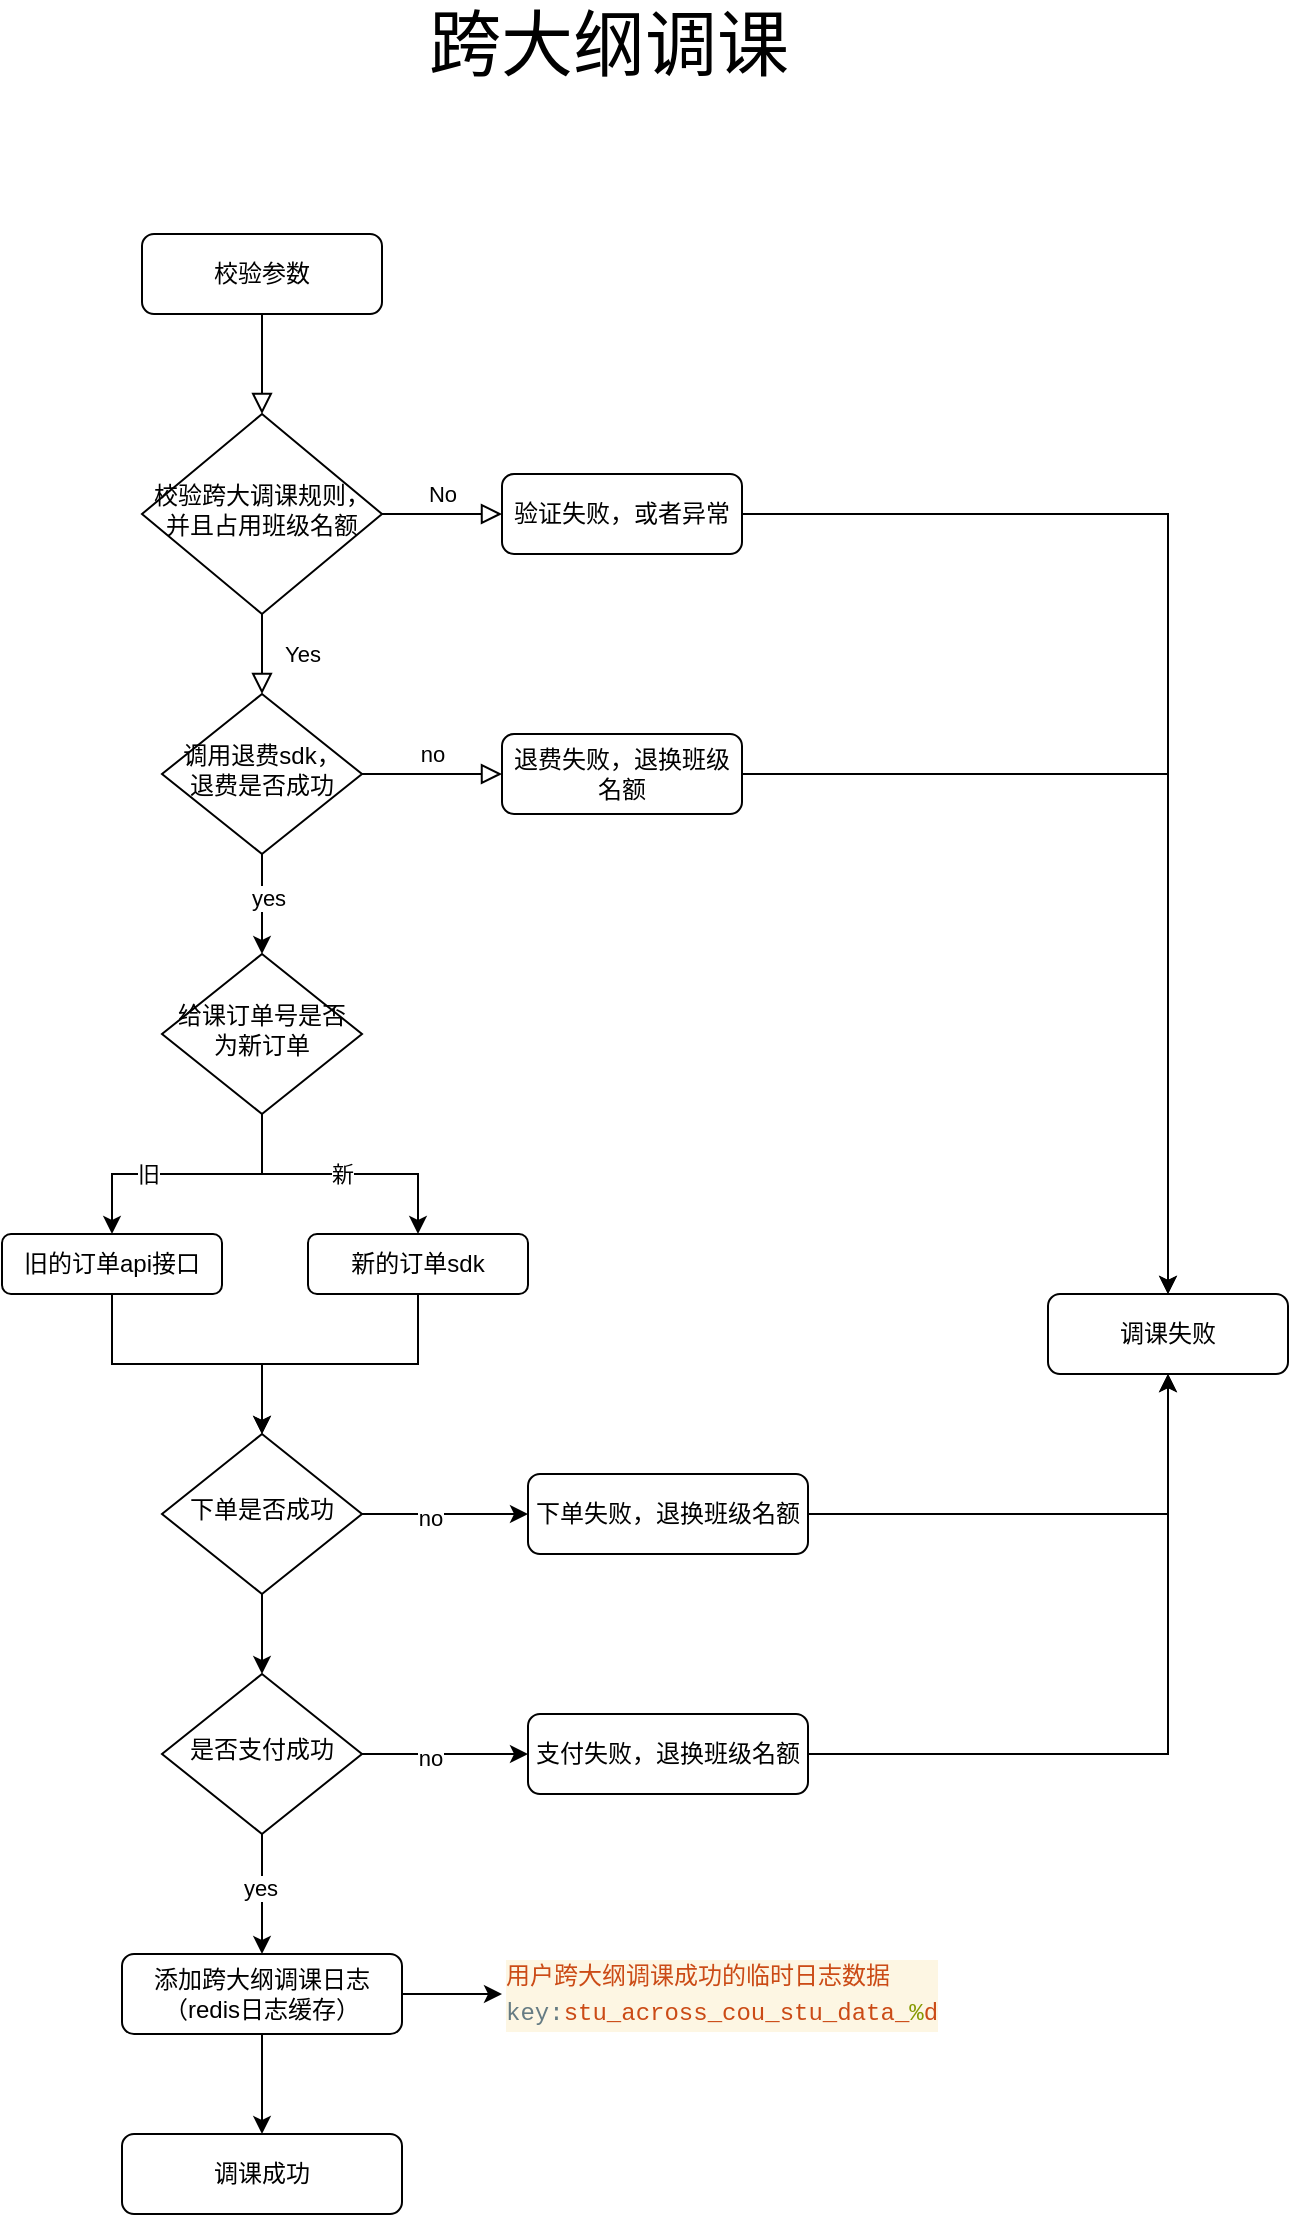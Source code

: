 <mxfile version="13.10.1" type="github">
  <diagram id="C5RBs43oDa-KdzZeNtuy" name="Page-1">
    <mxGraphModel dx="2222" dy="644" grid="1" gridSize="10" guides="1" tooltips="1" connect="1" arrows="1" fold="1" page="1" pageScale="1" pageWidth="827" pageHeight="1169" math="0" shadow="0">
      <root>
        <mxCell id="WIyWlLk6GJQsqaUBKTNV-0" />
        <mxCell id="WIyWlLk6GJQsqaUBKTNV-1" parent="WIyWlLk6GJQsqaUBKTNV-0" />
        <mxCell id="WIyWlLk6GJQsqaUBKTNV-2" value="" style="rounded=0;html=1;jettySize=auto;orthogonalLoop=1;fontSize=11;endArrow=block;endFill=0;endSize=8;strokeWidth=1;shadow=0;labelBackgroundColor=none;edgeStyle=orthogonalEdgeStyle;" parent="WIyWlLk6GJQsqaUBKTNV-1" source="WIyWlLk6GJQsqaUBKTNV-3" target="WIyWlLk6GJQsqaUBKTNV-6" edge="1">
          <mxGeometry relative="1" as="geometry" />
        </mxCell>
        <mxCell id="WIyWlLk6GJQsqaUBKTNV-3" value="校验参数" style="rounded=1;whiteSpace=wrap;html=1;fontSize=12;glass=0;strokeWidth=1;shadow=0;" parent="WIyWlLk6GJQsqaUBKTNV-1" vertex="1">
          <mxGeometry x="-683" y="140" width="120" height="40" as="geometry" />
        </mxCell>
        <mxCell id="WIyWlLk6GJQsqaUBKTNV-4" value="Yes" style="rounded=0;html=1;jettySize=auto;orthogonalLoop=1;fontSize=11;endArrow=block;endFill=0;endSize=8;strokeWidth=1;shadow=0;labelBackgroundColor=none;edgeStyle=orthogonalEdgeStyle;" parent="WIyWlLk6GJQsqaUBKTNV-1" source="WIyWlLk6GJQsqaUBKTNV-6" target="WIyWlLk6GJQsqaUBKTNV-10" edge="1">
          <mxGeometry y="20" relative="1" as="geometry">
            <mxPoint as="offset" />
          </mxGeometry>
        </mxCell>
        <mxCell id="WIyWlLk6GJQsqaUBKTNV-5" value="No" style="edgeStyle=orthogonalEdgeStyle;rounded=0;html=1;jettySize=auto;orthogonalLoop=1;fontSize=11;endArrow=block;endFill=0;endSize=8;strokeWidth=1;shadow=0;labelBackgroundColor=none;" parent="WIyWlLk6GJQsqaUBKTNV-1" source="WIyWlLk6GJQsqaUBKTNV-6" target="WIyWlLk6GJQsqaUBKTNV-7" edge="1">
          <mxGeometry y="10" relative="1" as="geometry">
            <mxPoint as="offset" />
          </mxGeometry>
        </mxCell>
        <mxCell id="WIyWlLk6GJQsqaUBKTNV-6" value="校验跨大调课规则，并且占用班级名额" style="rhombus;whiteSpace=wrap;html=1;shadow=0;fontFamily=Helvetica;fontSize=12;align=center;strokeWidth=1;spacing=6;spacingTop=-4;" parent="WIyWlLk6GJQsqaUBKTNV-1" vertex="1">
          <mxGeometry x="-683" y="230" width="120" height="100" as="geometry" />
        </mxCell>
        <mxCell id="LvaqYoD3ecBeKW2FP5gJ-37" style="edgeStyle=orthogonalEdgeStyle;rounded=0;orthogonalLoop=1;jettySize=auto;html=1;exitX=1;exitY=0.5;exitDx=0;exitDy=0;entryX=0.5;entryY=0;entryDx=0;entryDy=0;" edge="1" parent="WIyWlLk6GJQsqaUBKTNV-1" source="WIyWlLk6GJQsqaUBKTNV-7" target="LvaqYoD3ecBeKW2FP5gJ-2">
          <mxGeometry relative="1" as="geometry" />
        </mxCell>
        <mxCell id="WIyWlLk6GJQsqaUBKTNV-7" value="验证失败，或者异常" style="rounded=1;whiteSpace=wrap;html=1;fontSize=12;glass=0;strokeWidth=1;shadow=0;" parent="WIyWlLk6GJQsqaUBKTNV-1" vertex="1">
          <mxGeometry x="-503" y="260" width="120" height="40" as="geometry" />
        </mxCell>
        <mxCell id="WIyWlLk6GJQsqaUBKTNV-9" value="no" style="edgeStyle=orthogonalEdgeStyle;rounded=0;html=1;jettySize=auto;orthogonalLoop=1;fontSize=11;endArrow=block;endFill=0;endSize=8;strokeWidth=1;shadow=0;labelBackgroundColor=none;" parent="WIyWlLk6GJQsqaUBKTNV-1" source="WIyWlLk6GJQsqaUBKTNV-10" target="WIyWlLk6GJQsqaUBKTNV-12" edge="1">
          <mxGeometry y="10" relative="1" as="geometry">
            <mxPoint as="offset" />
          </mxGeometry>
        </mxCell>
        <mxCell id="LvaqYoD3ecBeKW2FP5gJ-9" value="" style="edgeStyle=orthogonalEdgeStyle;rounded=0;orthogonalLoop=1;jettySize=auto;html=1;" edge="1" parent="WIyWlLk6GJQsqaUBKTNV-1" source="WIyWlLk6GJQsqaUBKTNV-10" target="LvaqYoD3ecBeKW2FP5gJ-7">
          <mxGeometry relative="1" as="geometry" />
        </mxCell>
        <mxCell id="LvaqYoD3ecBeKW2FP5gJ-10" value="yes" style="edgeLabel;html=1;align=center;verticalAlign=middle;resizable=0;points=[];" vertex="1" connectable="0" parent="LvaqYoD3ecBeKW2FP5gJ-9">
          <mxGeometry x="-0.137" y="3" relative="1" as="geometry">
            <mxPoint as="offset" />
          </mxGeometry>
        </mxCell>
        <mxCell id="WIyWlLk6GJQsqaUBKTNV-10" value="调用退费sdk，退费是否成功" style="rhombus;whiteSpace=wrap;html=1;shadow=0;fontFamily=Helvetica;fontSize=12;align=center;strokeWidth=1;spacing=6;spacingTop=-4;" parent="WIyWlLk6GJQsqaUBKTNV-1" vertex="1">
          <mxGeometry x="-673" y="370" width="100" height="80" as="geometry" />
        </mxCell>
        <mxCell id="LvaqYoD3ecBeKW2FP5gJ-39" style="edgeStyle=orthogonalEdgeStyle;rounded=0;orthogonalLoop=1;jettySize=auto;html=1;entryX=0.5;entryY=0;entryDx=0;entryDy=0;" edge="1" parent="WIyWlLk6GJQsqaUBKTNV-1" source="WIyWlLk6GJQsqaUBKTNV-12" target="LvaqYoD3ecBeKW2FP5gJ-2">
          <mxGeometry relative="1" as="geometry" />
        </mxCell>
        <mxCell id="WIyWlLk6GJQsqaUBKTNV-12" value="退费失败，退换班级名额" style="rounded=1;whiteSpace=wrap;html=1;fontSize=12;glass=0;strokeWidth=1;shadow=0;" parent="WIyWlLk6GJQsqaUBKTNV-1" vertex="1">
          <mxGeometry x="-503" y="390" width="120" height="40" as="geometry" />
        </mxCell>
        <mxCell id="LvaqYoD3ecBeKW2FP5gJ-0" value="&lt;font style=&quot;font-size: 36px&quot;&gt;跨大纲调课&lt;/font&gt;" style="text;html=1;align=center;verticalAlign=middle;resizable=0;points=[];autosize=1;" vertex="1" parent="WIyWlLk6GJQsqaUBKTNV-1">
          <mxGeometry x="-550" y="30" width="200" height="30" as="geometry" />
        </mxCell>
        <mxCell id="LvaqYoD3ecBeKW2FP5gJ-2" value="调课失败" style="rounded=1;whiteSpace=wrap;html=1;fontSize=12;glass=0;strokeWidth=1;shadow=0;" vertex="1" parent="WIyWlLk6GJQsqaUBKTNV-1">
          <mxGeometry x="-230" y="670" width="120" height="40" as="geometry" />
        </mxCell>
        <mxCell id="LvaqYoD3ecBeKW2FP5gJ-17" style="edgeStyle=orthogonalEdgeStyle;rounded=0;orthogonalLoop=1;jettySize=auto;html=1;exitX=0.5;exitY=1;exitDx=0;exitDy=0;" edge="1" parent="WIyWlLk6GJQsqaUBKTNV-1" source="LvaqYoD3ecBeKW2FP5gJ-7" target="LvaqYoD3ecBeKW2FP5gJ-24">
          <mxGeometry relative="1" as="geometry">
            <mxPoint x="-703" y="620" as="targetPoint" />
          </mxGeometry>
        </mxCell>
        <mxCell id="LvaqYoD3ecBeKW2FP5gJ-19" value="旧" style="edgeLabel;html=1;align=center;verticalAlign=middle;resizable=0;points=[];" vertex="1" connectable="0" parent="LvaqYoD3ecBeKW2FP5gJ-17">
          <mxGeometry x="0.292" relative="1" as="geometry">
            <mxPoint as="offset" />
          </mxGeometry>
        </mxCell>
        <mxCell id="LvaqYoD3ecBeKW2FP5gJ-18" style="edgeStyle=orthogonalEdgeStyle;rounded=0;orthogonalLoop=1;jettySize=auto;html=1;entryX=0.5;entryY=0;entryDx=0;entryDy=0;exitX=0.5;exitY=1;exitDx=0;exitDy=0;" edge="1" parent="WIyWlLk6GJQsqaUBKTNV-1" source="LvaqYoD3ecBeKW2FP5gJ-7" target="LvaqYoD3ecBeKW2FP5gJ-25">
          <mxGeometry relative="1" as="geometry">
            <mxPoint x="-533" y="620" as="targetPoint" />
          </mxGeometry>
        </mxCell>
        <mxCell id="LvaqYoD3ecBeKW2FP5gJ-20" value="新" style="edgeLabel;html=1;align=center;verticalAlign=middle;resizable=0;points=[];" vertex="1" connectable="0" parent="LvaqYoD3ecBeKW2FP5gJ-18">
          <mxGeometry x="0.011" relative="1" as="geometry">
            <mxPoint as="offset" />
          </mxGeometry>
        </mxCell>
        <mxCell id="LvaqYoD3ecBeKW2FP5gJ-7" value="给课订单号是否为新订单" style="rhombus;whiteSpace=wrap;html=1;shadow=0;fontFamily=Helvetica;fontSize=12;align=center;strokeWidth=1;spacing=6;spacingTop=-4;" vertex="1" parent="WIyWlLk6GJQsqaUBKTNV-1">
          <mxGeometry x="-673" y="500" width="100" height="80" as="geometry" />
        </mxCell>
        <mxCell id="LvaqYoD3ecBeKW2FP5gJ-40" style="edgeStyle=orthogonalEdgeStyle;rounded=0;orthogonalLoop=1;jettySize=auto;html=1;entryX=0.5;entryY=1;entryDx=0;entryDy=0;" edge="1" parent="WIyWlLk6GJQsqaUBKTNV-1" source="LvaqYoD3ecBeKW2FP5gJ-13" target="LvaqYoD3ecBeKW2FP5gJ-2">
          <mxGeometry relative="1" as="geometry" />
        </mxCell>
        <mxCell id="LvaqYoD3ecBeKW2FP5gJ-13" value="下单失败，退换班级名额" style="rounded=1;whiteSpace=wrap;html=1;fontSize=12;glass=0;strokeWidth=1;shadow=0;" vertex="1" parent="WIyWlLk6GJQsqaUBKTNV-1">
          <mxGeometry x="-490" y="760" width="140" height="40" as="geometry" />
        </mxCell>
        <mxCell id="LvaqYoD3ecBeKW2FP5gJ-27" style="edgeStyle=orthogonalEdgeStyle;rounded=0;orthogonalLoop=1;jettySize=auto;html=1;exitX=0.5;exitY=1;exitDx=0;exitDy=0;entryX=0.5;entryY=0;entryDx=0;entryDy=0;" edge="1" parent="WIyWlLk6GJQsqaUBKTNV-1" source="LvaqYoD3ecBeKW2FP5gJ-24" target="LvaqYoD3ecBeKW2FP5gJ-26">
          <mxGeometry relative="1" as="geometry" />
        </mxCell>
        <mxCell id="LvaqYoD3ecBeKW2FP5gJ-24" value="&lt;span&gt;旧的订单api接口&lt;/span&gt;" style="rounded=1;whiteSpace=wrap;html=1;" vertex="1" parent="WIyWlLk6GJQsqaUBKTNV-1">
          <mxGeometry x="-753" y="640" width="110" height="30" as="geometry" />
        </mxCell>
        <mxCell id="LvaqYoD3ecBeKW2FP5gJ-29" style="edgeStyle=orthogonalEdgeStyle;rounded=0;orthogonalLoop=1;jettySize=auto;html=1;entryX=0.5;entryY=0;entryDx=0;entryDy=0;" edge="1" parent="WIyWlLk6GJQsqaUBKTNV-1" source="LvaqYoD3ecBeKW2FP5gJ-25" target="LvaqYoD3ecBeKW2FP5gJ-26">
          <mxGeometry relative="1" as="geometry" />
        </mxCell>
        <mxCell id="LvaqYoD3ecBeKW2FP5gJ-25" value="新的订单sdk" style="rounded=1;whiteSpace=wrap;html=1;" vertex="1" parent="WIyWlLk6GJQsqaUBKTNV-1">
          <mxGeometry x="-600" y="640" width="110" height="30" as="geometry" />
        </mxCell>
        <mxCell id="LvaqYoD3ecBeKW2FP5gJ-30" style="edgeStyle=orthogonalEdgeStyle;rounded=0;orthogonalLoop=1;jettySize=auto;html=1;exitX=1;exitY=0.5;exitDx=0;exitDy=0;entryX=0;entryY=0.5;entryDx=0;entryDy=0;" edge="1" parent="WIyWlLk6GJQsqaUBKTNV-1" source="LvaqYoD3ecBeKW2FP5gJ-26" target="LvaqYoD3ecBeKW2FP5gJ-13">
          <mxGeometry relative="1" as="geometry" />
        </mxCell>
        <mxCell id="LvaqYoD3ecBeKW2FP5gJ-32" value="no" style="edgeLabel;html=1;align=center;verticalAlign=middle;resizable=0;points=[];" vertex="1" connectable="0" parent="LvaqYoD3ecBeKW2FP5gJ-30">
          <mxGeometry x="-0.18" y="-2" relative="1" as="geometry">
            <mxPoint as="offset" />
          </mxGeometry>
        </mxCell>
        <mxCell id="LvaqYoD3ecBeKW2FP5gJ-46" style="edgeStyle=orthogonalEdgeStyle;rounded=0;orthogonalLoop=1;jettySize=auto;html=1;exitX=0.5;exitY=1;exitDx=0;exitDy=0;" edge="1" parent="WIyWlLk6GJQsqaUBKTNV-1" source="LvaqYoD3ecBeKW2FP5gJ-26" target="LvaqYoD3ecBeKW2FP5gJ-45">
          <mxGeometry relative="1" as="geometry" />
        </mxCell>
        <mxCell id="LvaqYoD3ecBeKW2FP5gJ-26" value="下单是否成功" style="rhombus;whiteSpace=wrap;html=1;shadow=0;fontFamily=Helvetica;fontSize=12;align=center;strokeWidth=1;spacing=6;spacingTop=-4;" vertex="1" parent="WIyWlLk6GJQsqaUBKTNV-1">
          <mxGeometry x="-673" y="740" width="100" height="80" as="geometry" />
        </mxCell>
        <mxCell id="LvaqYoD3ecBeKW2FP5gJ-47" style="edgeStyle=orthogonalEdgeStyle;rounded=0;orthogonalLoop=1;jettySize=auto;html=1;entryX=0.5;entryY=1;entryDx=0;entryDy=0;" edge="1" parent="WIyWlLk6GJQsqaUBKTNV-1" source="LvaqYoD3ecBeKW2FP5gJ-41" target="LvaqYoD3ecBeKW2FP5gJ-2">
          <mxGeometry relative="1" as="geometry" />
        </mxCell>
        <mxCell id="LvaqYoD3ecBeKW2FP5gJ-41" value="支付失败，退换班级名额" style="rounded=1;whiteSpace=wrap;html=1;fontSize=12;glass=0;strokeWidth=1;shadow=0;" vertex="1" parent="WIyWlLk6GJQsqaUBKTNV-1">
          <mxGeometry x="-490" y="880" width="140" height="40" as="geometry" />
        </mxCell>
        <mxCell id="LvaqYoD3ecBeKW2FP5gJ-42" style="edgeStyle=orthogonalEdgeStyle;rounded=0;orthogonalLoop=1;jettySize=auto;html=1;exitX=1;exitY=0.5;exitDx=0;exitDy=0;entryX=0;entryY=0.5;entryDx=0;entryDy=0;" edge="1" parent="WIyWlLk6GJQsqaUBKTNV-1" source="LvaqYoD3ecBeKW2FP5gJ-45" target="LvaqYoD3ecBeKW2FP5gJ-41">
          <mxGeometry relative="1" as="geometry" />
        </mxCell>
        <mxCell id="LvaqYoD3ecBeKW2FP5gJ-43" value="no" style="edgeLabel;html=1;align=center;verticalAlign=middle;resizable=0;points=[];" vertex="1" connectable="0" parent="LvaqYoD3ecBeKW2FP5gJ-42">
          <mxGeometry x="-0.18" y="-2" relative="1" as="geometry">
            <mxPoint as="offset" />
          </mxGeometry>
        </mxCell>
        <mxCell id="LvaqYoD3ecBeKW2FP5gJ-50" style="edgeStyle=orthogonalEdgeStyle;rounded=0;orthogonalLoop=1;jettySize=auto;html=1;exitX=0.5;exitY=1;exitDx=0;exitDy=0;" edge="1" parent="WIyWlLk6GJQsqaUBKTNV-1" source="LvaqYoD3ecBeKW2FP5gJ-45" target="LvaqYoD3ecBeKW2FP5gJ-49">
          <mxGeometry relative="1" as="geometry" />
        </mxCell>
        <mxCell id="LvaqYoD3ecBeKW2FP5gJ-51" value="yes" style="edgeLabel;html=1;align=center;verticalAlign=middle;resizable=0;points=[];" vertex="1" connectable="0" parent="LvaqYoD3ecBeKW2FP5gJ-50">
          <mxGeometry x="-0.106" y="-1" relative="1" as="geometry">
            <mxPoint as="offset" />
          </mxGeometry>
        </mxCell>
        <mxCell id="LvaqYoD3ecBeKW2FP5gJ-45" value="是否支付成功" style="rhombus;whiteSpace=wrap;html=1;shadow=0;fontFamily=Helvetica;fontSize=12;align=center;strokeWidth=1;spacing=6;spacingTop=-4;" vertex="1" parent="WIyWlLk6GJQsqaUBKTNV-1">
          <mxGeometry x="-673" y="860" width="100" height="80" as="geometry" />
        </mxCell>
        <mxCell id="LvaqYoD3ecBeKW2FP5gJ-48" value="调课成功" style="rounded=1;whiteSpace=wrap;html=1;fontSize=12;glass=0;strokeWidth=1;shadow=0;" vertex="1" parent="WIyWlLk6GJQsqaUBKTNV-1">
          <mxGeometry x="-693" y="1090" width="140" height="40" as="geometry" />
        </mxCell>
        <mxCell id="LvaqYoD3ecBeKW2FP5gJ-52" value="" style="edgeStyle=orthogonalEdgeStyle;rounded=0;orthogonalLoop=1;jettySize=auto;html=1;" edge="1" parent="WIyWlLk6GJQsqaUBKTNV-1" source="LvaqYoD3ecBeKW2FP5gJ-49" target="LvaqYoD3ecBeKW2FP5gJ-48">
          <mxGeometry relative="1" as="geometry" />
        </mxCell>
        <mxCell id="LvaqYoD3ecBeKW2FP5gJ-56" style="edgeStyle=orthogonalEdgeStyle;rounded=0;orthogonalLoop=1;jettySize=auto;html=1;" edge="1" parent="WIyWlLk6GJQsqaUBKTNV-1" source="LvaqYoD3ecBeKW2FP5gJ-49" target="LvaqYoD3ecBeKW2FP5gJ-55">
          <mxGeometry relative="1" as="geometry" />
        </mxCell>
        <mxCell id="LvaqYoD3ecBeKW2FP5gJ-49" value="添加跨大纲调课日志（redis日志缓存）" style="rounded=1;whiteSpace=wrap;html=1;fontSize=12;glass=0;strokeWidth=1;shadow=0;" vertex="1" parent="WIyWlLk6GJQsqaUBKTNV-1">
          <mxGeometry x="-693" y="1000" width="140" height="40" as="geometry" />
        </mxCell>
        <mxCell id="LvaqYoD3ecBeKW2FP5gJ-53" value="&lt;pre style=&quot;background-color: #fdf6e3 ; color: #657b83 ; font-family: &amp;#34;menlo&amp;#34; ; font-size: 9.8pt&quot;&gt;&lt;br&gt;&lt;/pre&gt;" style="text;html=1;align=center;verticalAlign=middle;resizable=0;points=[];autosize=1;" vertex="1" parent="WIyWlLk6GJQsqaUBKTNV-1">
          <mxGeometry x="-365" y="995" width="20" height="50" as="geometry" />
        </mxCell>
        <mxCell id="LvaqYoD3ecBeKW2FP5gJ-55" value="&lt;div style=&quot;color: rgb(51 , 51 , 51) ; background-color: rgb(253 , 246 , 227) ; font-family: &amp;#34;menlo&amp;#34; , &amp;#34;monaco&amp;#34; , &amp;#34;courier new&amp;#34; , monospace ; line-height: 18px&quot;&gt;&lt;div&gt;&lt;span style=&quot;color: #cb4b16&quot;&gt;用户跨大纲调课成功的临时日志数据&lt;/span&gt;&lt;/div&gt;&lt;div&gt;&lt;span style=&quot;color: #657b83&quot;&gt;key:&lt;/span&gt;&lt;span style=&quot;color: #cb4b16&quot;&gt;stu_across_cou_stu_data_&lt;/span&gt;&lt;span style=&quot;color: #859900&quot;&gt;%&lt;/span&gt;&lt;span style=&quot;color: #cb4b16&quot;&gt;d&lt;/span&gt;&lt;/div&gt;&lt;/div&gt;" style="text;html=1;align=left;verticalAlign=middle;resizable=0;points=[];autosize=1;" vertex="1" parent="WIyWlLk6GJQsqaUBKTNV-1">
          <mxGeometry x="-503" y="1000" width="230" height="40" as="geometry" />
        </mxCell>
      </root>
    </mxGraphModel>
  </diagram>
</mxfile>
